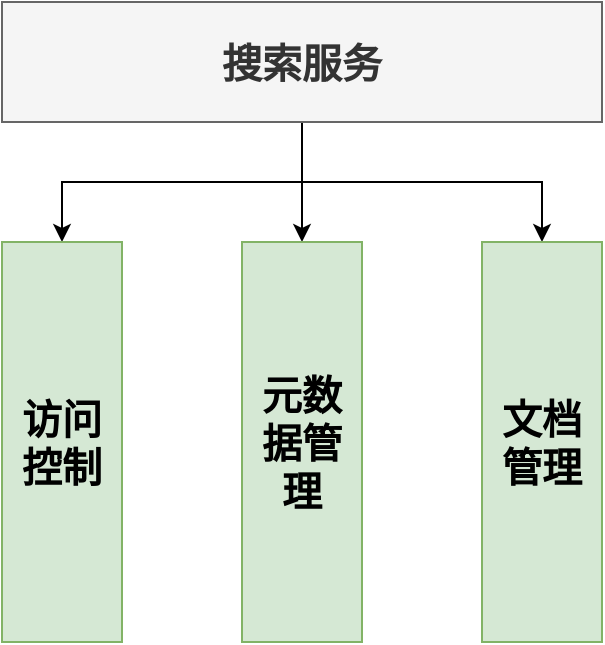 <mxfile version="11.1.4" type="device"><diagram id="nyzzNNWqmZ5mI4QEIZFL" name="搜索功能图"><mxGraphModel dx="1086" dy="808" grid="1" gridSize="10" guides="1" tooltips="1" connect="1" arrows="1" fold="1" page="1" pageScale="1" pageWidth="827" pageHeight="1169" math="0" shadow="0"><root><mxCell id="1bt5FC6uXTFl_-FDxdfS-0"/><mxCell id="1bt5FC6uXTFl_-FDxdfS-1" parent="1bt5FC6uXTFl_-FDxdfS-0"/><mxCell id="v7ilvxwStK7RIsuD0TLw-4" value="" style="edgeStyle=orthogonalEdgeStyle;rounded=0;orthogonalLoop=1;jettySize=auto;html=1;fontSize=20;" parent="1bt5FC6uXTFl_-FDxdfS-1" source="v7ilvxwStK7RIsuD0TLw-0" target="v7ilvxwStK7RIsuD0TLw-3" edge="1"><mxGeometry relative="1" as="geometry"/></mxCell><mxCell id="v7ilvxwStK7RIsuD0TLw-6" value="" style="edgeStyle=orthogonalEdgeStyle;rounded=0;orthogonalLoop=1;jettySize=auto;html=1;fontSize=20;" parent="1bt5FC6uXTFl_-FDxdfS-1" source="v7ilvxwStK7RIsuD0TLw-0" target="v7ilvxwStK7RIsuD0TLw-5" edge="1"><mxGeometry relative="1" as="geometry"/></mxCell><mxCell id="v7ilvxwStK7RIsuD0TLw-8" value="" style="edgeStyle=orthogonalEdgeStyle;rounded=0;orthogonalLoop=1;jettySize=auto;html=1;fontSize=20;" parent="1bt5FC6uXTFl_-FDxdfS-1" source="v7ilvxwStK7RIsuD0TLw-0" target="v7ilvxwStK7RIsuD0TLw-7" edge="1"><mxGeometry relative="1" as="geometry"/></mxCell><mxCell id="v7ilvxwStK7RIsuD0TLw-0" value="搜索服务" style="rounded=0;whiteSpace=wrap;html=1;fontStyle=1;fontSize=20;fillColor=#f5f5f5;strokeColor=#666666;fontColor=#333333;" parent="1bt5FC6uXTFl_-FDxdfS-1" vertex="1"><mxGeometry x="240" y="120" width="300" height="60" as="geometry"/></mxCell><mxCell id="v7ilvxwStK7RIsuD0TLw-7" value="文档管理" style="rounded=0;whiteSpace=wrap;html=1;fontStyle=1;fontSize=20;direction=south;fillColor=#d5e8d4;strokeColor=#82b366;" parent="1bt5FC6uXTFl_-FDxdfS-1" vertex="1"><mxGeometry x="480" y="240" width="60" height="200" as="geometry"/></mxCell><mxCell id="v7ilvxwStK7RIsuD0TLw-5" value="元数据管理" style="rounded=0;whiteSpace=wrap;html=1;fontStyle=1;fontSize=20;direction=south;fillColor=#d5e8d4;strokeColor=#82b366;" parent="1bt5FC6uXTFl_-FDxdfS-1" vertex="1"><mxGeometry x="360" y="240" width="60" height="200" as="geometry"/></mxCell><mxCell id="v7ilvxwStK7RIsuD0TLw-3" value="访问控制" style="rounded=0;whiteSpace=wrap;html=1;fontStyle=1;fontSize=20;direction=south;fillColor=#d5e8d4;strokeColor=#82b366;" parent="1bt5FC6uXTFl_-FDxdfS-1" vertex="1"><mxGeometry x="240" y="240" width="60" height="200" as="geometry"/></mxCell></root></mxGraphModel></diagram><diagram id="G4bWBQ9KmX_OVODt63YT" name="搜索架构图"><mxGraphModel dx="1086" dy="808" grid="1" gridSize="10" guides="1" tooltips="1" connect="1" arrows="1" fold="1" page="1" pageScale="1" pageWidth="827" pageHeight="1169" math="0" shadow="0"><root><mxCell id="YS5It0yasbeYNUYXWlUj-0"/><mxCell id="YS5It0yasbeYNUYXWlUj-1" parent="YS5It0yasbeYNUYXWlUj-0"/><mxCell id="D_XsXljDCP3pQcd91aoW-2" value="ES集群&lt;br style=&quot;font-size: 20px&quot;&gt;承载业务数据" style="rounded=0;whiteSpace=wrap;html=1;fontStyle=1;fontSize=20;fillColor=#fff2cc;strokeColor=#d6b656;" vertex="1" parent="YS5It0yasbeYNUYXWlUj-1"><mxGeometry x="90" y="890" width="200" height="60" as="geometry"/></mxCell><mxCell id="FP1hr6KhY_XEvuEaJJSG-5" value="搜索服务" style="rounded=0;whiteSpace=wrap;html=1;fontStyle=1;fontSize=20;fillColor=#dae8fc;strokeColor=#6c8ebf;" parent="YS5It0yasbeYNUYXWlUj-1" vertex="1"><mxGeometry x="90" y="730" width="200" height="60" as="geometry"/></mxCell><mxCell id="FP1hr6KhY_XEvuEaJJSG-3" style="edgeStyle=orthogonalEdgeStyle;rounded=0;orthogonalLoop=1;jettySize=auto;html=1;exitX=0.5;exitY=1;exitDx=0;exitDy=0;entryX=0.5;entryY=0;entryDx=0;entryDy=0;fontSize=20;" parent="YS5It0yasbeYNUYXWlUj-1" source="FP1hr6KhY_XEvuEaJJSG-0" target="FP1hr6KhY_XEvuEaJJSG-1" edge="1"><mxGeometry relative="1" as="geometry"/></mxCell><mxCell id="D_XsXljDCP3pQcd91aoW-11" style="edgeStyle=orthogonalEdgeStyle;rounded=0;orthogonalLoop=1;jettySize=auto;html=1;exitX=1;exitY=0.5;exitDx=0;exitDy=0;entryX=0;entryY=0.5;entryDx=0;entryDy=0;endArrow=classic;endFill=1;" edge="1" parent="YS5It0yasbeYNUYXWlUj-1" source="FP1hr6KhY_XEvuEaJJSG-0" target="D_XsXljDCP3pQcd91aoW-3"><mxGeometry relative="1" as="geometry"/></mxCell><mxCell id="FP1hr6KhY_XEvuEaJJSG-0" value="搜索服务" style="rounded=0;whiteSpace=wrap;html=1;fontStyle=1;fontSize=20;fillColor=#dae8fc;strokeColor=#6c8ebf;" parent="YS5It0yasbeYNUYXWlUj-1" vertex="1"><mxGeometry x="80" y="720" width="200" height="60" as="geometry"/></mxCell><mxCell id="FP1hr6KhY_XEvuEaJJSG-1" value="ES集群&lt;br style=&quot;font-size: 20px&quot;&gt;承载业务数据" style="rounded=0;whiteSpace=wrap;html=1;fontStyle=1;fontSize=20;fillColor=#fff2cc;strokeColor=#d6b656;" parent="YS5It0yasbeYNUYXWlUj-1" vertex="1"><mxGeometry x="80" y="880" width="200" height="60" as="geometry"/></mxCell><mxCell id="D_XsXljDCP3pQcd91aoW-3" value="搜索接口规范库" style="rounded=0;whiteSpace=wrap;html=1;fontStyle=1;fontSize=20;fillColor=#dae8fc;strokeColor=#6c8ebf;" vertex="1" parent="YS5It0yasbeYNUYXWlUj-1"><mxGeometry x="520" y="720" width="200" height="60" as="geometry"/></mxCell><mxCell id="D_XsXljDCP3pQcd91aoW-8" style="edgeStyle=orthogonalEdgeStyle;rounded=0;orthogonalLoop=1;jettySize=auto;html=1;exitX=0.5;exitY=1;exitDx=0;exitDy=0;endArrow=classic;endFill=1;" edge="1" parent="YS5It0yasbeYNUYXWlUj-1" source="D_XsXljDCP3pQcd91aoW-4" target="FP1hr6KhY_XEvuEaJJSG-0"><mxGeometry relative="1" as="geometry"/></mxCell><mxCell id="D_XsXljDCP3pQcd91aoW-10" style="edgeStyle=orthogonalEdgeStyle;rounded=0;orthogonalLoop=1;jettySize=auto;html=1;exitX=1;exitY=0.5;exitDx=0;exitDy=0;endArrow=classic;endFill=1;" edge="1" parent="YS5It0yasbeYNUYXWlUj-1" source="D_XsXljDCP3pQcd91aoW-4" target="D_XsXljDCP3pQcd91aoW-3"><mxGeometry relative="1" as="geometry"/></mxCell><mxCell id="D_XsXljDCP3pQcd91aoW-4" value="应用业务" style="rounded=0;whiteSpace=wrap;html=1;fontStyle=1;fontSize=20;fillColor=#d5e8d4;strokeColor=#82b366;dashed=1;" vertex="1" parent="YS5It0yasbeYNUYXWlUj-1"><mxGeometry x="80" y="560" width="200" height="60" as="geometry"/></mxCell><mxCell id="D_XsXljDCP3pQcd91aoW-12" value="元数据管理" style="rounded=0;whiteSpace=wrap;html=1;fontStyle=1;fontSize=20;fillColor=#f5f5f5;strokeColor=#666666;fontColor=#333333;" vertex="1" parent="YS5It0yasbeYNUYXWlUj-1"><mxGeometry x="80" y="140" width="160" height="60" as="geometry"/></mxCell><mxCell id="D_XsXljDCP3pQcd91aoW-14" value="文档管理" style="rounded=0;whiteSpace=wrap;html=1;fontStyle=1;fontSize=20;fillColor=#f5f5f5;strokeColor=#666666;fontColor=#333333;" vertex="1" parent="YS5It0yasbeYNUYXWlUj-1"><mxGeometry x="240" y="140" width="160" height="60" as="geometry"/></mxCell><mxCell id="D_XsXljDCP3pQcd91aoW-15" value="接口管理" style="rounded=0;whiteSpace=wrap;html=1;fontStyle=1;fontSize=20;fillColor=#f5f5f5;strokeColor=#666666;fontColor=#333333;" vertex="1" parent="YS5It0yasbeYNUYXWlUj-1"><mxGeometry x="400" y="80" width="160" height="120" as="geometry"/></mxCell><mxCell id="D_XsXljDCP3pQcd91aoW-16" value="Demo" style="rounded=0;whiteSpace=wrap;html=1;fontStyle=1;fontSize=20;fillColor=#f5f5f5;strokeColor=#666666;fontColor=#333333;" vertex="1" parent="YS5It0yasbeYNUYXWlUj-1"><mxGeometry x="560" y="80" width="160" height="120" as="geometry"/></mxCell><mxCell id="D_XsXljDCP3pQcd91aoW-17" value="元数据业务" style="rounded=0;whiteSpace=wrap;html=1;fontStyle=1;fontSize=20;fillColor=#f5f5f5;strokeColor=#666666;fontColor=#333333;" vertex="1" parent="YS5It0yasbeYNUYXWlUj-1"><mxGeometry x="80" y="200" width="160" height="60" as="geometry"/></mxCell><mxCell id="D_XsXljDCP3pQcd91aoW-18" value="文档业务" style="rounded=0;whiteSpace=wrap;html=1;fontStyle=1;fontSize=20;fillColor=#f5f5f5;strokeColor=#666666;fontColor=#333333;" vertex="1" parent="YS5It0yasbeYNUYXWlUj-1"><mxGeometry x="240" y="200" width="160" height="60" as="geometry"/></mxCell><mxCell id="D_XsXljDCP3pQcd91aoW-19" value="接入业务" style="rounded=0;whiteSpace=wrap;html=1;fontStyle=1;fontSize=20;fillColor=#f5f5f5;strokeColor=#666666;fontColor=#333333;" vertex="1" parent="YS5It0yasbeYNUYXWlUj-1"><mxGeometry x="400" y="200" width="320" height="60" as="geometry"/></mxCell><mxCell id="D_XsXljDCP3pQcd91aoW-20" value="Elasticsearch7.0.0" style="rounded=0;whiteSpace=wrap;html=1;fontStyle=1;fontSize=20;fillColor=#f5f5f5;strokeColor=#666666;fontColor=#333333;" vertex="1" parent="YS5It0yasbeYNUYXWlUj-1"><mxGeometry x="80" y="300" width="640" height="60" as="geometry"/></mxCell><mxCell id="1oeIp1Vxu6flPCYCXu1E-0" value="访问控制" style="rounded=0;whiteSpace=wrap;html=1;fontStyle=1;fontSize=20;fillColor=#f5f5f5;strokeColor=#666666;fontColor=#333333;dashed=1;" vertex="1" parent="YS5It0yasbeYNUYXWlUj-1"><mxGeometry x="80" y="80" width="320" height="60" as="geometry"/></mxCell></root></mxGraphModel></diagram><diagram id="iNOElur3aFZscn5vyw_o" name="业务接入流程图"><mxGraphModel dx="1086" dy="808" grid="1" gridSize="10" guides="1" tooltips="1" connect="1" arrows="1" fold="1" page="1" pageScale="1" pageWidth="827" pageHeight="1169" math="0" shadow="0"><root><mxCell id="tLYjw_-631BmuIPJWyob-0"/><mxCell id="tLYjw_-631BmuIPJWyob-1" parent="tLYjw_-631BmuIPJWyob-0"/><mxCell id="Xz78VgAxIU0gLpf6Q1Fv-2" value="" style="edgeStyle=orthogonalEdgeStyle;rounded=0;orthogonalLoop=1;jettySize=auto;html=1;fontSize=20;" parent="tLYjw_-631BmuIPJWyob-1" source="Xz78VgAxIU0gLpf6Q1Fv-0" target="Xz78VgAxIU0gLpf6Q1Fv-1" edge="1"><mxGeometry relative="1" as="geometry"/></mxCell><mxCell id="Xz78VgAxIU0gLpf6Q1Fv-0" value="申请创建Index" style="rounded=0;whiteSpace=wrap;html=1;fontSize=20;fontStyle=1;fillColor=#d5e8d4;strokeColor=#82b366;" parent="tLYjw_-631BmuIPJWyob-1" vertex="1"><mxGeometry x="40" y="120" width="200" height="60" as="geometry"/></mxCell><mxCell id="Xz78VgAxIU0gLpf6Q1Fv-4" value="" style="edgeStyle=orthogonalEdgeStyle;rounded=0;orthogonalLoop=1;jettySize=auto;html=1;fontSize=20;" parent="tLYjw_-631BmuIPJWyob-1" source="Xz78VgAxIU0gLpf6Q1Fv-1" target="Xz78VgAxIU0gLpf6Q1Fv-3" edge="1"><mxGeometry relative="1" as="geometry"/></mxCell><mxCell id="Xz78VgAxIU0gLpf6Q1Fv-1" value="根据接入规范" style="rounded=0;whiteSpace=wrap;html=1;fontSize=20;fontStyle=1;fillColor=#d5e8d4;strokeColor=#82b366;" parent="tLYjw_-631BmuIPJWyob-1" vertex="1"><mxGeometry x="40" y="260" width="200" height="60" as="geometry"/></mxCell><mxCell id="HndDs8rusCWdW4dbQw4L-1" value="" style="edgeStyle=orthogonalEdgeStyle;rounded=0;orthogonalLoop=1;jettySize=auto;html=1;endArrow=classic;endFill=1;" edge="1" parent="tLYjw_-631BmuIPJWyob-1" source="Xz78VgAxIU0gLpf6Q1Fv-3" target="HndDs8rusCWdW4dbQw4L-0"><mxGeometry relative="1" as="geometry"/></mxCell><mxCell id="Xz78VgAxIU0gLpf6Q1Fv-3" value="写入数据" style="rounded=0;whiteSpace=wrap;html=1;fontSize=20;fontStyle=1;fillColor=#d5e8d4;strokeColor=#82b366;" parent="tLYjw_-631BmuIPJWyob-1" vertex="1"><mxGeometry x="40" y="400" width="200" height="60" as="geometry"/></mxCell><mxCell id="HndDs8rusCWdW4dbQw4L-3" value="" style="edgeStyle=orthogonalEdgeStyle;rounded=0;orthogonalLoop=1;jettySize=auto;html=1;endArrow=classic;endFill=1;" edge="1" parent="tLYjw_-631BmuIPJWyob-1" source="HndDs8rusCWdW4dbQw4L-0" target="HndDs8rusCWdW4dbQw4L-2"><mxGeometry relative="1" as="geometry"/></mxCell><mxCell id="HndDs8rusCWdW4dbQw4L-0" value="根据关键字搜索数据" style="rounded=0;whiteSpace=wrap;html=1;fontSize=20;fontStyle=1;fillColor=#d5e8d4;strokeColor=#82b366;" vertex="1" parent="tLYjw_-631BmuIPJWyob-1"><mxGeometry x="40" y="540" width="200" height="60" as="geometry"/></mxCell><mxCell id="HndDs8rusCWdW4dbQw4L-5" value="" style="edgeStyle=orthogonalEdgeStyle;rounded=0;orthogonalLoop=1;jettySize=auto;html=1;endArrow=classic;endFill=1;" edge="1" parent="tLYjw_-631BmuIPJWyob-1" source="HndDs8rusCWdW4dbQw4L-2" target="HndDs8rusCWdW4dbQw4L-4"><mxGeometry relative="1" as="geometry"/></mxCell><mxCell id="HndDs8rusCWdW4dbQw4L-2" value="输出结果" style="rounded=0;whiteSpace=wrap;html=1;fontSize=20;fontStyle=1;fillColor=#dae8fc;strokeColor=#6c8ebf;" vertex="1" parent="tLYjw_-631BmuIPJWyob-1"><mxGeometry x="40" y="680" width="200" height="60" as="geometry"/></mxCell><mxCell id="BxDiMPZeXrzUJ0D6-BGl-13" value="" style="edgeStyle=orthogonalEdgeStyle;rounded=0;orthogonalLoop=1;jettySize=auto;html=1;endArrow=classic;endFill=1;fontSize=20;" edge="1" parent="tLYjw_-631BmuIPJWyob-1" source="HndDs8rusCWdW4dbQw4L-4" target="BxDiMPZeXrzUJ0D6-BGl-12"><mxGeometry relative="1" as="geometry"/></mxCell><mxCell id="HndDs8rusCWdW4dbQw4L-4" value="业务处理" style="rounded=0;whiteSpace=wrap;html=1;fontSize=20;fontStyle=1;fillColor=#d5e8d4;strokeColor=#82b366;" vertex="1" parent="tLYjw_-631BmuIPJWyob-1"><mxGeometry x="40" y="820" width="200" height="60" as="geometry"/></mxCell><mxCell id="BxDiMPZeXrzUJ0D6-BGl-12" value="数据删除" style="rounded=0;whiteSpace=wrap;html=1;fontSize=20;fontStyle=1;fillColor=#d5e8d4;strokeColor=#82b366;" vertex="1" parent="tLYjw_-631BmuIPJWyob-1"><mxGeometry x="40" y="960" width="200" height="60" as="geometry"/></mxCell><mxCell id="HndDs8rusCWdW4dbQw4L-6" value="客户端" style="rounded=0;whiteSpace=wrap;html=1;fontSize=20;fontStyle=1;fillColor=#d5e8d4;strokeColor=#82b366;" vertex="1" parent="tLYjw_-631BmuIPJWyob-1"><mxGeometry x="40" y="40" width="80" height="40" as="geometry"/></mxCell><mxCell id="HndDs8rusCWdW4dbQw4L-7" value="服务端" style="rounded=0;whiteSpace=wrap;html=1;fontSize=20;fontStyle=1;fillColor=#dae8fc;strokeColor=#6c8ebf;" vertex="1" parent="tLYjw_-631BmuIPJWyob-1"><mxGeometry x="160" y="40" width="80" height="40" as="geometry"/></mxCell><mxCell id="BxDiMPZeXrzUJ0D6-BGl-1" value="&lt;font style=&quot;font-size: 20px&quot;&gt;客户端申请&lt;br&gt;服务端手动创建&lt;/font&gt;" style="shape=callout;whiteSpace=wrap;html=1;perimeter=calloutPerimeter;dashed=1;direction=south;position2=0.5;size=62;position=0.15;" vertex="1" parent="tLYjw_-631BmuIPJWyob-1"><mxGeometry x="243" y="120" width="507" height="60" as="geometry"/></mxCell><mxCell id="BxDiMPZeXrzUJ0D6-BGl-2" value="&lt;pre style=&quot;background-color: rgb(255 , 255 , 255) ; font-family: &amp;#34;courier new&amp;#34; ; font-size: 17px&quot;&gt;&lt;font style=&quot;font-size: 17px&quot;&gt;&lt;span style=&quot;background-color: rgb(239 , 239 , 239)&quot;&gt;&amp;lt;&lt;/span&gt;&lt;span style=&quot;color: rgb(0 , 0 , 128) ; background-color: rgb(239 , 239 , 239) ; font-weight: bold&quot;&gt;groupId&lt;/span&gt;&lt;span style=&quot;background-color: rgb(239 , 239 , 239)&quot;&gt;&amp;gt;&lt;/span&gt;pwd.initializr&lt;span style=&quot;background-color: rgb(239 , 239 , 239)&quot;&gt;&amp;lt;/&lt;/span&gt;&lt;span style=&quot;color: rgb(0 , 0 , 128) ; background-color: rgb(239 , 239 , 239) ; font-weight: bold&quot;&gt;groupId&lt;/span&gt;&lt;span style=&quot;background-color: rgb(239 , 239 , 239)&quot;&gt;&amp;gt;&lt;/span&gt;&lt;/font&gt;&lt;/pre&gt;&lt;pre style=&quot;background-color: rgb(255 , 255 , 255) ; font-family: &amp;#34;courier new&amp;#34; ; font-size: 17px&quot;&gt;&lt;pre style=&quot;font-family: &amp;#34;courier new&amp;#34;&quot;&gt;&lt;font style=&quot;font-size: 17px&quot;&gt;&lt;span style=&quot;background-color: rgb(239 , 239 , 239)&quot;&gt;&amp;lt;&lt;/span&gt;&lt;span style=&quot;color: rgb(0 , 0 , 128) ; background-color: rgb(239 , 239 , 239) ; font-weight: bold&quot;&gt;artifactId&lt;/span&gt;&lt;span style=&quot;background-color: rgb(239 , 239 , 239)&quot;&gt;&amp;gt;&lt;/span&gt;lib-rpc-search&lt;span style=&quot;background-color: rgb(239 , 239 , 239)&quot;&gt;&amp;lt;/&lt;/span&gt;&lt;span style=&quot;color: rgb(0 , 0 , 128) ; background-color: rgb(239 , 239 , 239) ; font-weight: bold&quot;&gt;artifactId&lt;/span&gt;&lt;span style=&quot;background-color: rgb(239 , 239 , 239)&quot;&gt;&amp;gt;&lt;/span&gt;&lt;/font&gt;&lt;/pre&gt;&lt;/pre&gt;" style="shape=callout;whiteSpace=wrap;html=1;perimeter=calloutPerimeter;dashed=1;direction=south;position2=0.5;size=62;position=0.15;" vertex="1" parent="tLYjw_-631BmuIPJWyob-1"><mxGeometry x="243" y="260" width="507" height="60" as="geometry"/></mxCell><mxCell id="BxDiMPZeXrzUJ0D6-BGl-7" value="&lt;font style=&quot;font-size: 20px&quot;&gt;在后端使用RPC接口批量写入，建议携带ID&lt;br&gt;响应0或者写入成功的条数&lt;br&gt;ID，来源，标题，标签，内容，时间，链接&lt;br&gt;&lt;/font&gt;" style="shape=callout;whiteSpace=wrap;html=1;perimeter=calloutPerimeter;dashed=1;direction=south;position2=0.44;size=62;position=0.15;" vertex="1" parent="tLYjw_-631BmuIPJWyob-1"><mxGeometry x="243" y="400" width="507" height="90" as="geometry"/></mxCell><mxCell id="BxDiMPZeXrzUJ0D6-BGl-8" value="&lt;font style=&quot;font-size: 20px&quot;&gt;在后端使用RPC接口根据关键字搜索&lt;br&gt;在前端使用Restful接口根据关键字搜索&lt;br&gt;自定义高亮标签&lt;br&gt;&lt;/font&gt;" style="shape=callout;whiteSpace=wrap;html=1;perimeter=calloutPerimeter;dashed=1;direction=south;position2=0.36;size=62;position=0.15;" vertex="1" parent="tLYjw_-631BmuIPJWyob-1"><mxGeometry x="243" y="540" width="507" height="80" as="geometry"/></mxCell><mxCell id="BxDiMPZeXrzUJ0D6-BGl-10" value="&lt;font style=&quot;font-size: 20px&quot;&gt;link to&lt;br&gt;&lt;/font&gt;" style="shape=callout;whiteSpace=wrap;html=1;perimeter=calloutPerimeter;dashed=1;direction=south;position2=0.68;size=62;position=0.15;" vertex="1" parent="tLYjw_-631BmuIPJWyob-1"><mxGeometry x="243" y="820" width="507" height="40" as="geometry"/></mxCell><mxCell id="BxDiMPZeXrzUJ0D6-BGl-11" value="&lt;font style=&quot;font-size: 20px&quot;&gt;命中数量&lt;br&gt;ID，来源，标题，标签，内容，时间，链接&lt;br&gt;&lt;/font&gt;" style="shape=callout;whiteSpace=wrap;html=1;perimeter=calloutPerimeter;dashed=1;direction=south;position2=0.44;size=62;position=0.15;" vertex="1" parent="tLYjw_-631BmuIPJWyob-1"><mxGeometry x="243" y="680" width="507" height="70" as="geometry"/></mxCell><mxCell id="BxDiMPZeXrzUJ0D6-BGl-14" value="&lt;font style=&quot;font-size: 20px&quot;&gt;响应影响行数&lt;br&gt;&lt;/font&gt;" style="shape=callout;whiteSpace=wrap;html=1;perimeter=calloutPerimeter;dashed=1;direction=south;position2=0.68;size=62;position=0.15;" vertex="1" parent="tLYjw_-631BmuIPJWyob-1"><mxGeometry x="243" y="960" width="507" height="40" as="geometry"/></mxCell></root></mxGraphModel></diagram></mxfile>